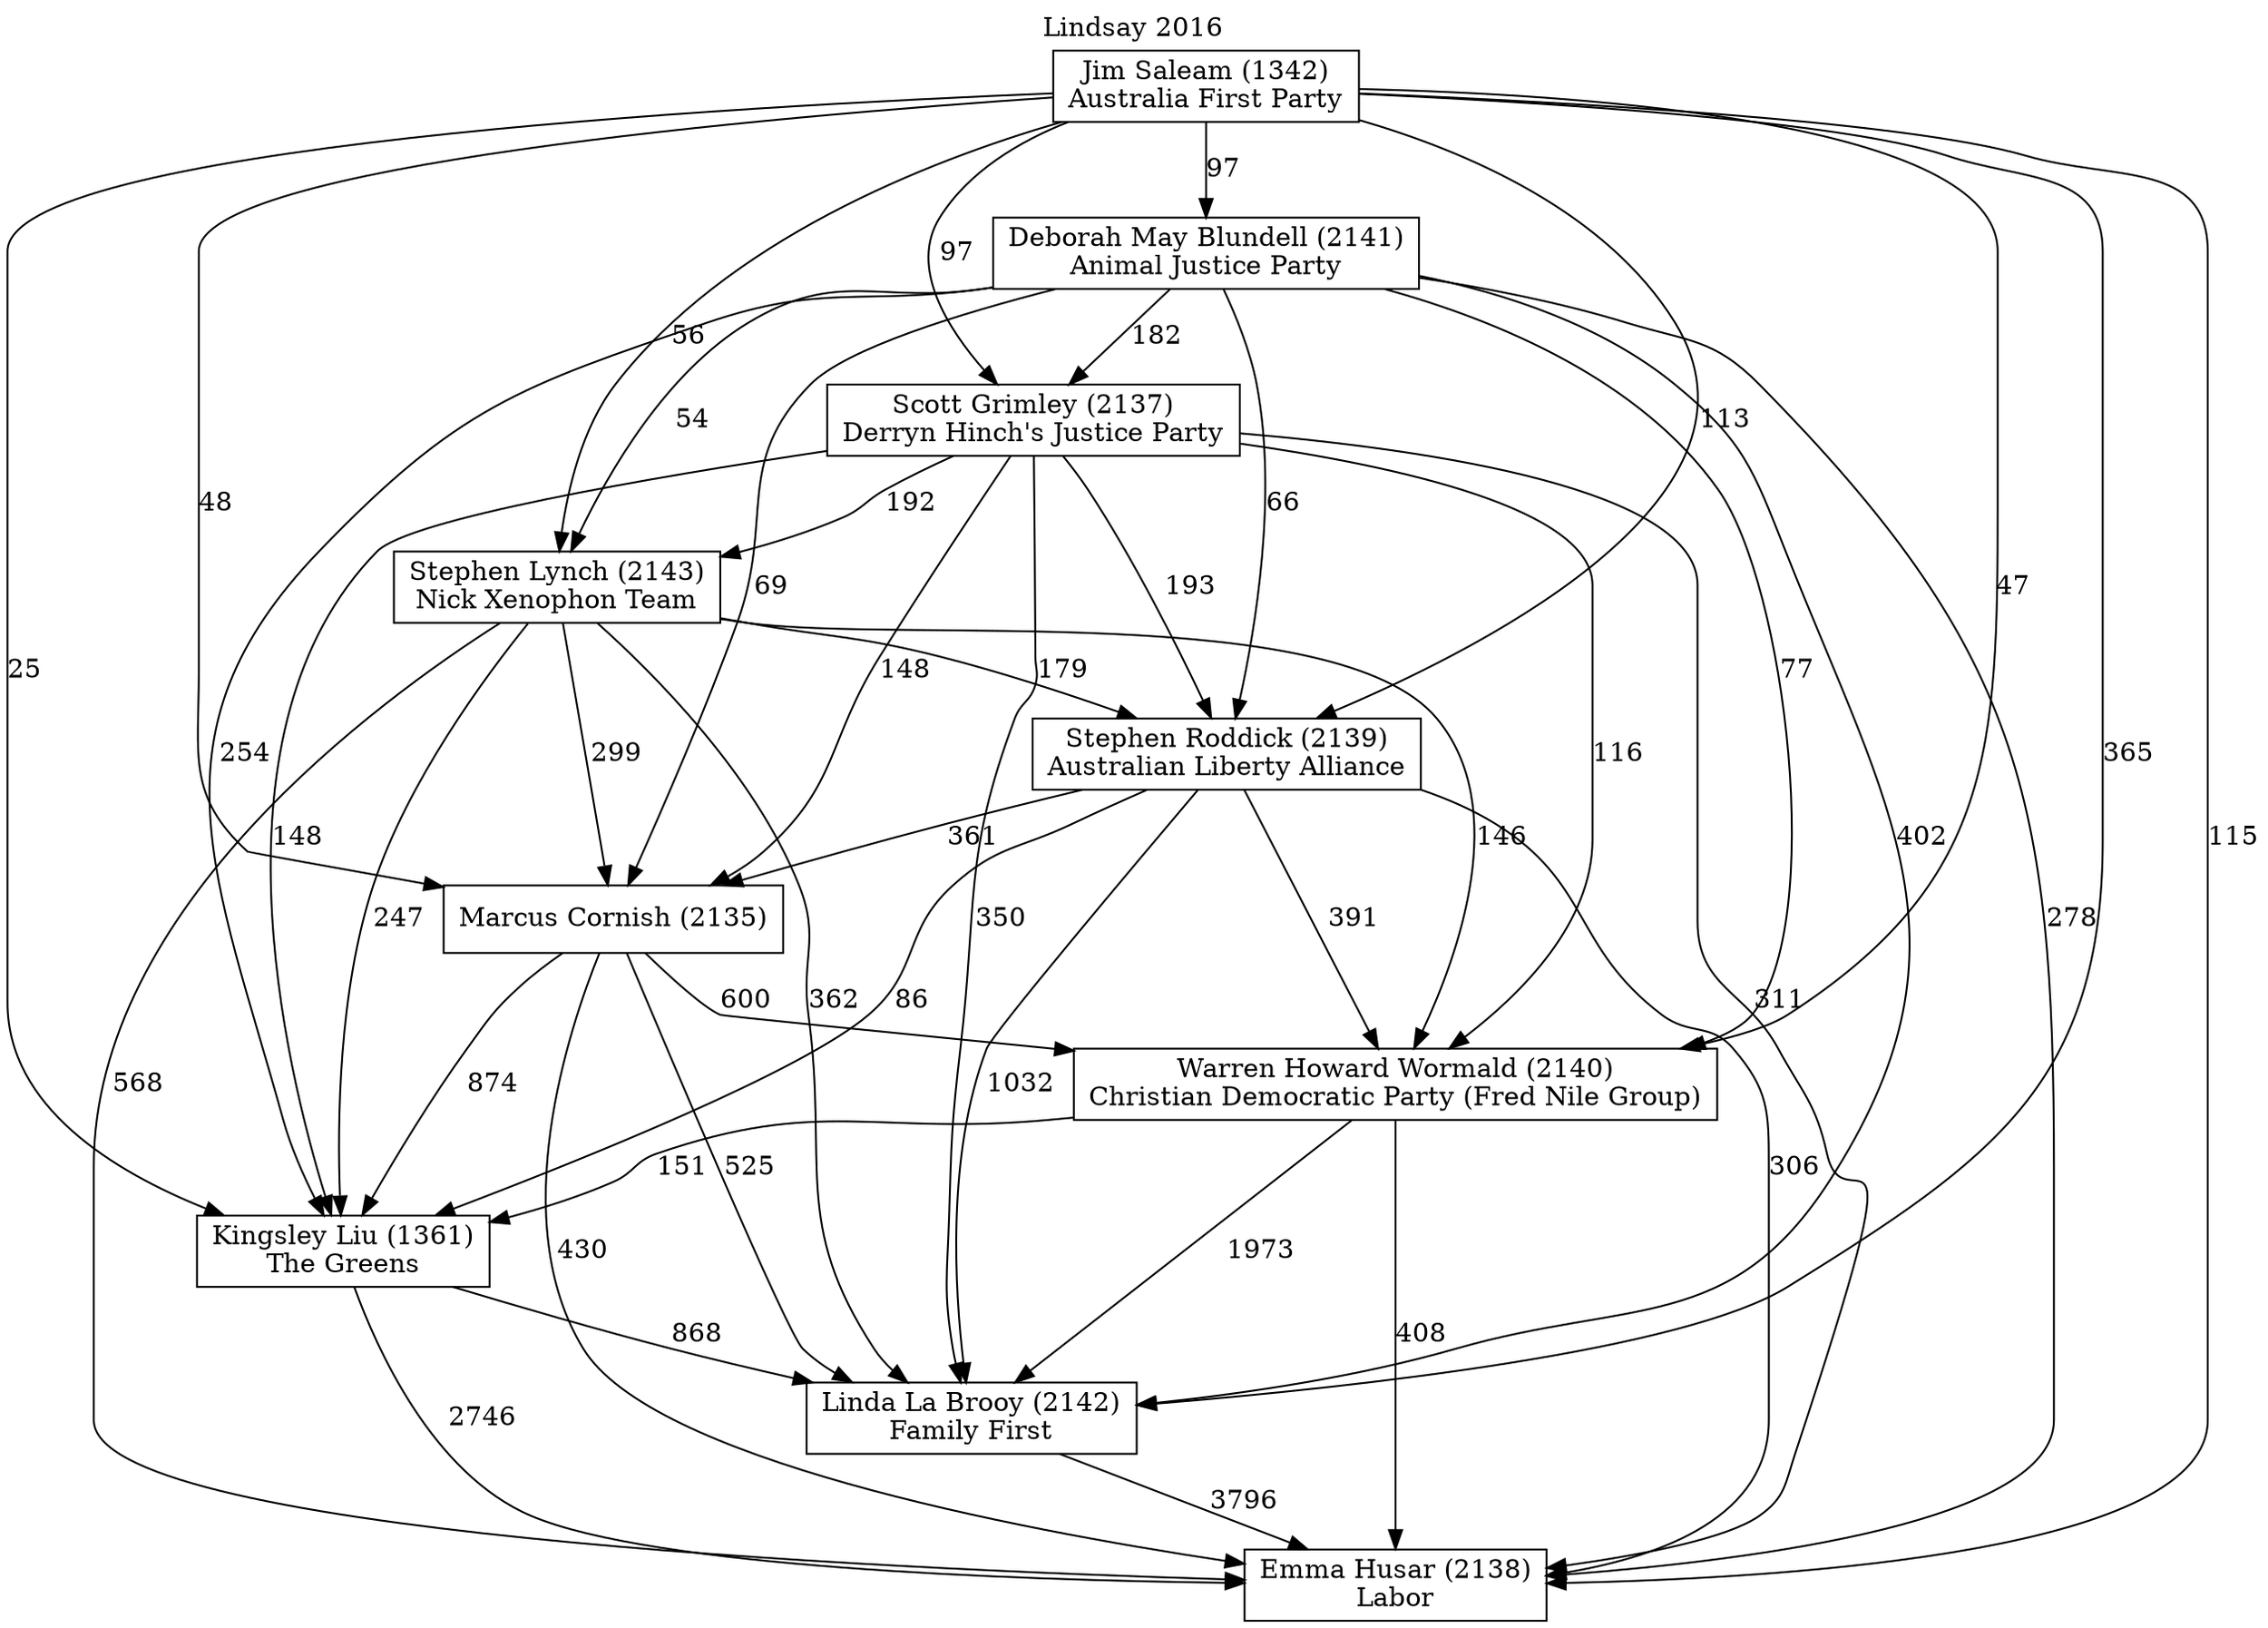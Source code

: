 // House preference flow
digraph "Emma Husar (2138)_Lindsay_2016" {
	graph [label="Lindsay 2016" labelloc=t mclimit=10]
	node [shape=box]
	"Deborah May Blundell (2141)" [label="Deborah May Blundell (2141)
Animal Justice Party"]
	"Linda La Brooy (2142)" [label="Linda La Brooy (2142)
Family First"]
	"Kingsley Liu (1361)" [label="Kingsley Liu (1361)
The Greens"]
	"Jim Saleam (1342)" [label="Jim Saleam (1342)
Australia First Party"]
	"Stephen Roddick (2139)" [label="Stephen Roddick (2139)
Australian Liberty Alliance"]
	"Stephen Lynch (2143)" [label="Stephen Lynch (2143)
Nick Xenophon Team"]
	"Marcus Cornish (2135)" [label="Marcus Cornish (2135)
"]
	"Scott Grimley (2137)" [label="Scott Grimley (2137)
Derryn Hinch's Justice Party"]
	"Warren Howard Wormald (2140)" [label="Warren Howard Wormald (2140)
Christian Democratic Party (Fred Nile Group)"]
	"Emma Husar (2138)" [label="Emma Husar (2138)
Labor"]
	"Jim Saleam (1342)" -> "Scott Grimley (2137)" [label=97]
	"Warren Howard Wormald (2140)" -> "Linda La Brooy (2142)" [label=1973]
	"Jim Saleam (1342)" -> "Stephen Lynch (2143)" [label=56]
	"Scott Grimley (2137)" -> "Warren Howard Wormald (2140)" [label=116]
	"Deborah May Blundell (2141)" -> "Kingsley Liu (1361)" [label=254]
	"Deborah May Blundell (2141)" -> "Stephen Roddick (2139)" [label=66]
	"Scott Grimley (2137)" -> "Linda La Brooy (2142)" [label=350]
	"Kingsley Liu (1361)" -> "Linda La Brooy (2142)" [label=868]
	"Scott Grimley (2137)" -> "Stephen Lynch (2143)" [label=192]
	"Scott Grimley (2137)" -> "Marcus Cornish (2135)" [label=148]
	"Stephen Roddick (2139)" -> "Emma Husar (2138)" [label=306]
	"Kingsley Liu (1361)" -> "Emma Husar (2138)" [label=2746]
	"Jim Saleam (1342)" -> "Marcus Cornish (2135)" [label=48]
	"Stephen Lynch (2143)" -> "Linda La Brooy (2142)" [label=362]
	"Deborah May Blundell (2141)" -> "Emma Husar (2138)" [label=278]
	"Jim Saleam (1342)" -> "Linda La Brooy (2142)" [label=365]
	"Stephen Roddick (2139)" -> "Warren Howard Wormald (2140)" [label=391]
	"Jim Saleam (1342)" -> "Deborah May Blundell (2141)" [label=97]
	"Jim Saleam (1342)" -> "Warren Howard Wormald (2140)" [label=47]
	"Warren Howard Wormald (2140)" -> "Emma Husar (2138)" [label=408]
	"Jim Saleam (1342)" -> "Emma Husar (2138)" [label=115]
	"Jim Saleam (1342)" -> "Stephen Roddick (2139)" [label=113]
	"Stephen Lynch (2143)" -> "Emma Husar (2138)" [label=568]
	"Deborah May Blundell (2141)" -> "Scott Grimley (2137)" [label=182]
	"Marcus Cornish (2135)" -> "Warren Howard Wormald (2140)" [label=600]
	"Deborah May Blundell (2141)" -> "Stephen Lynch (2143)" [label=54]
	"Stephen Roddick (2139)" -> "Linda La Brooy (2142)" [label=1032]
	"Stephen Roddick (2139)" -> "Kingsley Liu (1361)" [label=86]
	"Marcus Cornish (2135)" -> "Kingsley Liu (1361)" [label=874]
	"Deborah May Blundell (2141)" -> "Warren Howard Wormald (2140)" [label=77]
	"Deborah May Blundell (2141)" -> "Marcus Cornish (2135)" [label=69]
	"Stephen Lynch (2143)" -> "Stephen Roddick (2139)" [label=179]
	"Linda La Brooy (2142)" -> "Emma Husar (2138)" [label=3796]
	"Stephen Roddick (2139)" -> "Marcus Cornish (2135)" [label=361]
	"Jim Saleam (1342)" -> "Kingsley Liu (1361)" [label=25]
	"Scott Grimley (2137)" -> "Stephen Roddick (2139)" [label=193]
	"Stephen Lynch (2143)" -> "Marcus Cornish (2135)" [label=299]
	"Scott Grimley (2137)" -> "Emma Husar (2138)" [label=311]
	"Marcus Cornish (2135)" -> "Emma Husar (2138)" [label=430]
	"Deborah May Blundell (2141)" -> "Linda La Brooy (2142)" [label=402]
	"Stephen Lynch (2143)" -> "Kingsley Liu (1361)" [label=247]
	"Marcus Cornish (2135)" -> "Linda La Brooy (2142)" [label=525]
	"Warren Howard Wormald (2140)" -> "Kingsley Liu (1361)" [label=151]
	"Stephen Lynch (2143)" -> "Warren Howard Wormald (2140)" [label=146]
	"Scott Grimley (2137)" -> "Kingsley Liu (1361)" [label=148]
}
